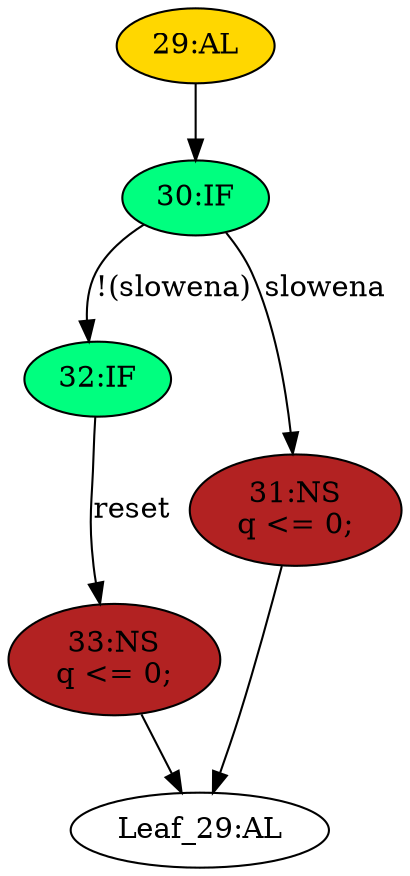 strict digraph "" {
	node [label="\N"];
	"29:AL"	[ast="<pyverilog.vparser.ast.Always object at 0x7fb870b8b490>",
		clk_sens=True,
		fillcolor=gold,
		label="29:AL",
		sens="['clk']",
		statements="[]",
		style=filled,
		typ=Always,
		use_var="['reset', 'slowena']"];
	"30:IF"	[ast="<pyverilog.vparser.ast.IfStatement object at 0x7fb870b8b590>",
		fillcolor=springgreen,
		label="30:IF",
		statements="[]",
		style=filled,
		typ=IfStatement];
	"29:AL" -> "30:IF"	[cond="[]",
		lineno=None];
	"32:IF"	[ast="<pyverilog.vparser.ast.IfStatement object at 0x7fb870b8b5d0>",
		fillcolor=springgreen,
		label="32:IF",
		statements="[]",
		style=filled,
		typ=IfStatement];
	"33:NS"	[ast="<pyverilog.vparser.ast.NonblockingSubstitution object at 0x7fb870b8b610>",
		fillcolor=firebrick,
		label="33:NS
q <= 0;",
		statements="[<pyverilog.vparser.ast.NonblockingSubstitution object at 0x7fb870b8b610>]",
		style=filled,
		typ=NonblockingSubstitution];
	"32:IF" -> "33:NS"	[cond="['reset']",
		label=reset,
		lineno=32];
	"31:NS"	[ast="<pyverilog.vparser.ast.NonblockingSubstitution object at 0x7fb870b8b790>",
		fillcolor=firebrick,
		label="31:NS
q <= 0;",
		statements="[<pyverilog.vparser.ast.NonblockingSubstitution object at 0x7fb870b8b790>]",
		style=filled,
		typ=NonblockingSubstitution];
	"Leaf_29:AL"	[def_var="['q']",
		label="Leaf_29:AL"];
	"31:NS" -> "Leaf_29:AL"	[cond="[]",
		lineno=None];
	"33:NS" -> "Leaf_29:AL"	[cond="[]",
		lineno=None];
	"30:IF" -> "32:IF"	[cond="['slowena']",
		label="!(slowena)",
		lineno=30];
	"30:IF" -> "31:NS"	[cond="['slowena']",
		label=slowena,
		lineno=30];
}
